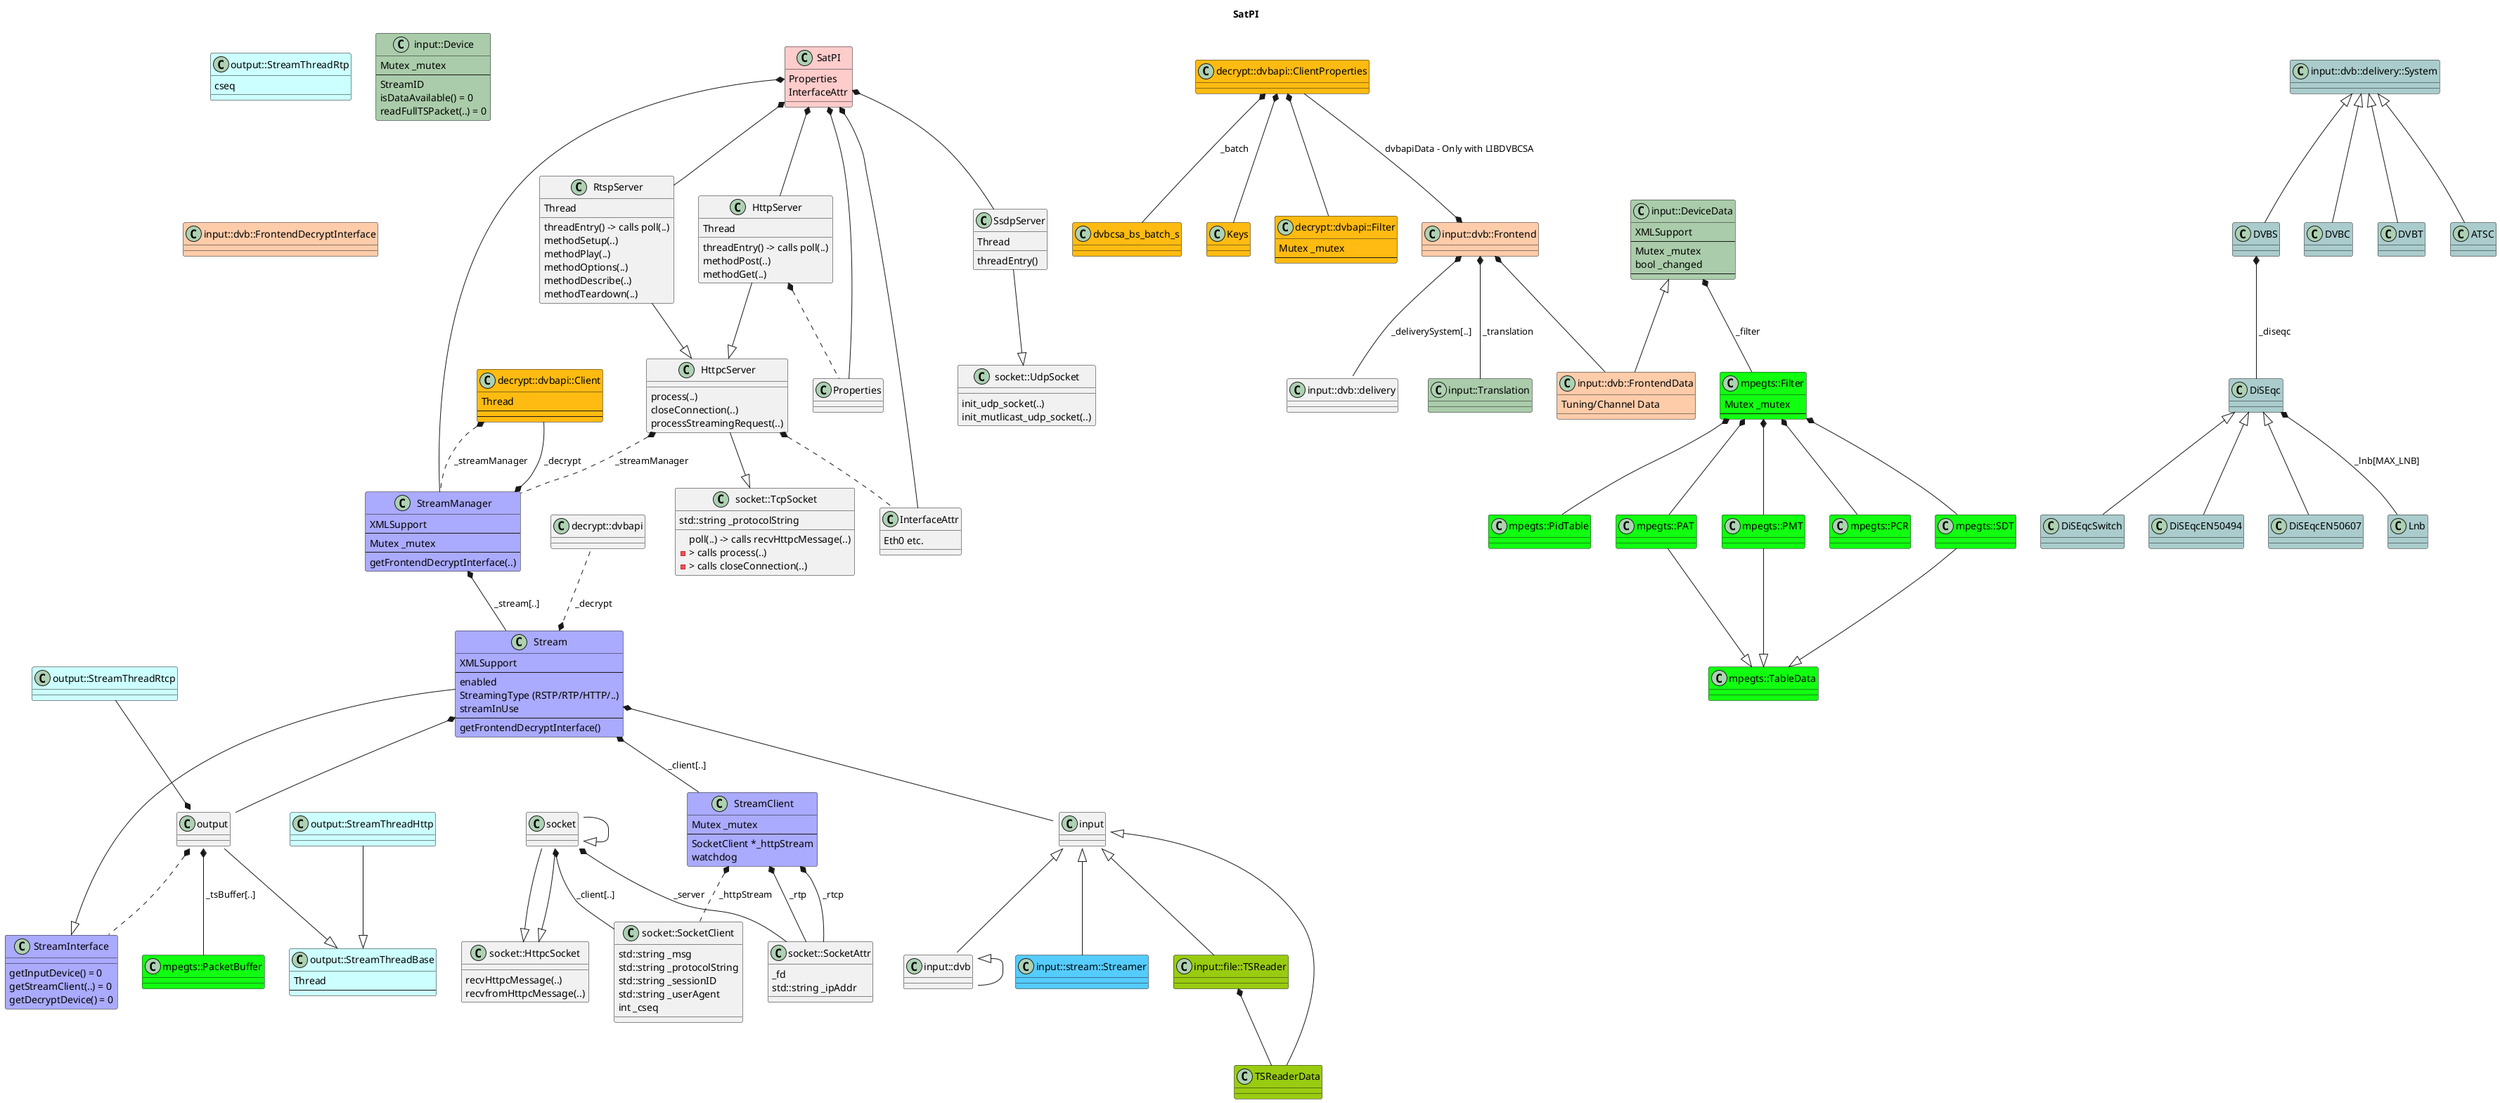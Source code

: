 @startuml

hide footbox

title SatPI

SatPI *-- StreamManager
SatPI *-- RtspServer
SatPI *-- HttpServer
SatPI *-- SsdpServer
SatPI *-- Properties
SatPI *-- InterfaceAttr


class SatPI #ffcccc {
  Properties
  InterfaceAttr
}

class InterfaceAttr {
  Eth0 etc.
}

class socket::HttpcSocket {
  recvHttpcMessage(..)
  recvfromHttpcMessage(..)
}

socket::SocketClient --|> socket::SocketAttr
class socket::SocketClient {
  std::string _msg
  std::string _protocolString
  std::string _sessionID
  std::string _userAgent
  int _cseq
}

class socket::SocketAttr {
  _fd
  std::string _ipAddr
}

socket::TcpSocket --|> socket::HttpcSocket
socket::TcpSocket *-- socket::SocketAttr : "_server"
socket::TcpSocket *-- socket::SocketClient : "_client[..]"
class socket::TcpSocket {
  poll(..) -> calls recvHttpcMessage(..)
           -> calls process(..)
           -> calls closeConnection(..)
  std::string _protocolString
}

socket::UdpSocket --|> socket::HttpcSocket
class socket::UdpSocket {
  init_udp_socket(..)
  init_mutlicast_udp_socket(..)
}

SsdpServer --|> socket::UdpSocket
class SsdpServer {
  Thread

  threadEntry()
}


RtspServer --|> HttpcServer
class RtspServer {
  Thread

  threadEntry() -> calls poll(..)
  methodSetup(..)
  methodPlay(..)
  methodOptions(..)
  methodDescribe(..)
  methodTeardown(..)
}

HttpServer --|> HttpcServer
HttpServer *.. Properties
class HttpServer {
  Thread

  threadEntry() -> calls poll(..)
  methodPost(..)
  methodGet(..)
}

HttpcServer --|> socket::TcpSocket
HttpcServer *.. StreamManager : "_streamManager"
HttpcServer *.. InterfaceAttr
class HttpcServer {
  process(..)
  closeConnection(..)
  processStreamingRequest(..)
}

class StreamInterface #aaaaff {
  getInputDevice() = 0
  getStreamClient(..) = 0
  getDecryptDevice() = 0
}

Stream --|> StreamInterface
Stream *-- StreamClient : " _client[..] "
Stream *-- input::Device
Stream *-- output::StreamThreadBase
decrypt::dvbapi::Client ..* Stream : " _decrypt "
class Stream #aaaaff {
  XMLSupport
  --
  enabled
  StreamingType (RSTP/RTP/HTTP/..)
  streamInUse
  --
  getFrontendDecryptInterface()
}

class decrypt::dvbapi::Client           #ffbb11 {
  Thread
  --
  --
}

class decrypt::dvbapi::ClientProperties #ffbb11
class dvbcsa_bs_batch_s                 #ffbb11
class Keys                              #ffbb11
class decrypt::dvbapi::Filter           #ffbb11 {
  Mutex _mutex
  --
}

decrypt::dvbapi::Client --* StreamManager  : " _decrypt "
decrypt::dvbapi::Client *.. StreamManager  : " _streamManager "

StreamManager *-- Stream : " _stream[..] "
class StreamManager #aaaaff {
  XMLSupport
  --
  Mutex _mutex
  --
  getFrontendDecryptInterface(..)
}

StreamClient *-- socket::SocketAttr : " _rtp "
StreamClient *-- socket::SocketAttr : " _rtcp "
StreamClient *.. socket::SocketClient : " _httpStream "
class StreamClient #aaaaff {
  Mutex _mutex
  --
  SocketClient *_httpStream
  watchdog
}

class mpegts::Filter        #11ff11 {
  Mutex _mutex
  --
}
class mpegts::PacketBuffer  #11ff11
class mpegts::TableData     #11ff11
class mpegts::PidTable      #11ff11
class mpegts::PAT           #11ff11
class mpegts::PMT           #11ff11
class mpegts::PCR           #11ff11
class mpegts::SDT           #11ff11

output::StreamThreadBase *-- mpegts::PacketBuffer : " _tsBuffer[..] "
output::StreamThreadBase *.. StreamInterface
class output::StreamThreadBase #ccffff {
  Thread
  --
}

class output::StreamThreadRtcp #ccffff
class output::StreamThreadHttp #ccffff

output::StreamThreadRtcp --* output::StreamThreadRtp

output::StreamThreadRtp --|> output::StreamThreadBase
class output::StreamThreadRtp #ccffff {
  cseq
}

output::StreamThreadHttp --|> output::StreamThreadBase

class input::stream::Streamer #55ccff
input::Device <|-- input::stream::Streamer

class input::file::TSReader     #99cc11
class TSReaderData              #99cc11

input::Device <|-- input::file::TSReader
input::file::TSReader *-- TSReaderData

TSReaderData --|> input::DeviceData

input::Device <|-- input::dvb::Frontend
class input::Device      #aaccaa {
  Mutex _mutex
  --
  StreamID
  isDataAvailable() = 0
  readFullTSPacket(..) = 0
}
class input::Translation #aaccaa

class input::DeviceData  #aaccaa {
  XMLSupport
  --
  Mutex _mutex
  bool _changed
  --
}

input::dvb::FrontendDecryptInterface <|-- input::dvb::Frontend

class input::dvb::FrontendDecryptInterface #ffccaa
class input::dvb::Frontend                 #ffccaa
class input::dvb::FrontendData             #ffccaa {
  Tuning/Channel Data
}

input::dvb::Frontend *-- input::dvb::delivery::System : " _deliverySystem[..] "
input::dvb::Frontend *-- input::dvb::FrontendData
input::dvb::Frontend *-- input::Translation : " _translation "
decrypt::dvbapi::ClientProperties --* input::dvb::Frontend : " dvbapiData - Only with LIBDVBCSA "


class input::dvb::delivery::System #aacccc
class DVBS                         #aacccc
class DVBC                         #aacccc
class DVBT                         #aacccc
class ATSC                         #aacccc

input::dvb::delivery::System <|-- DVBS
input::dvb::delivery::System <|-- DVBC
input::dvb::delivery::System <|-- DVBT
input::dvb::delivery::System <|-- ATSC


class DiSEqcSwitch  #aacccc
class DiSEqcEN50494 #aacccc
class DiSEqcEN50607 #aacccc
class DiSEqc        #aacccc
class Lnb           #aacccc

DiSEqc <|-- DiSEqcSwitch
DiSEqc <|-- DiSEqcEN50494
DiSEqc <|-- DiSEqcEN50607

DVBS *-- DiSEqc : " _diseqc "

DiSEqc *-- Lnb : " _lnb[MAX_LNB] "

decrypt::dvbapi::ClientProperties *-- dvbcsa_bs_batch_s : " _batch "
decrypt::dvbapi::ClientProperties *-- decrypt::dvbapi::Filter
decrypt::dvbapi::ClientProperties *-- Keys

input::DeviceData <|-- input::dvb::FrontendData

mpegts::PAT --|> mpegts::TableData
mpegts::PMT --|> mpegts::TableData
mpegts::SDT --|> mpegts::TableData

mpegts::Filter *-- mpegts::PidTable
mpegts::Filter *-- mpegts::PAT
mpegts::Filter *-- mpegts::PMT
mpegts::Filter *-- mpegts::PCR
mpegts::Filter *-- mpegts::SDT
input::DeviceData *-- mpegts::Filter : " _filter "


@enduml

